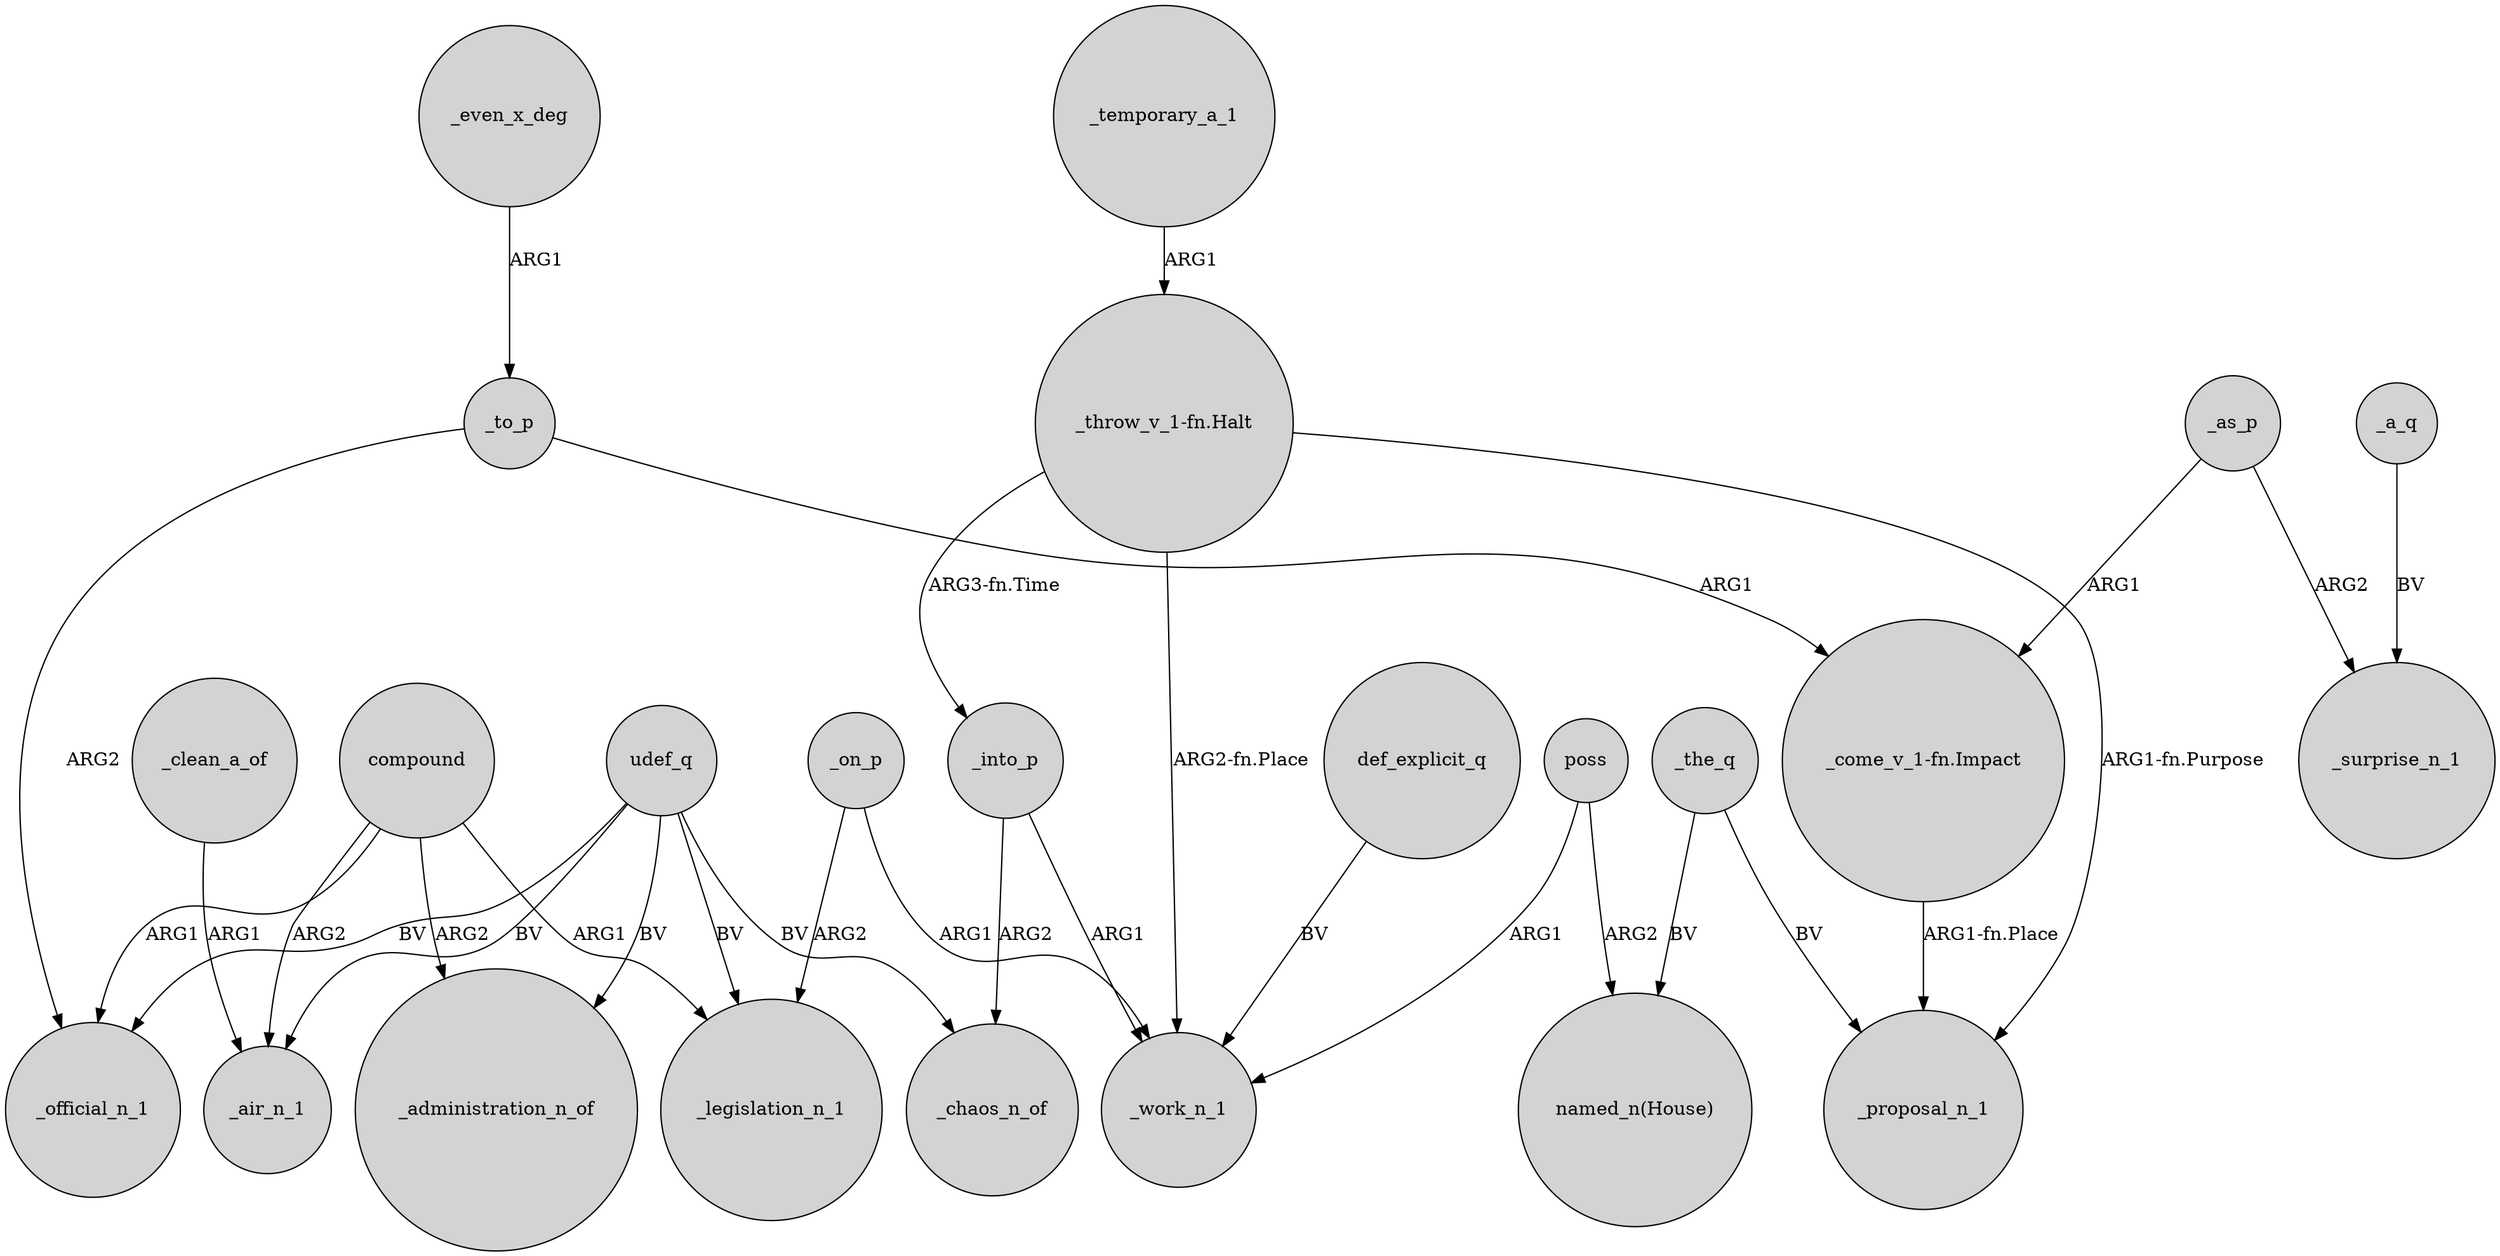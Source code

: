 digraph {
	node [shape=circle style=filled]
	_to_p -> _official_n_1 [label=ARG2]
	_as_p -> _surprise_n_1 [label=ARG2]
	_into_p -> _work_n_1 [label=ARG1]
	compound -> _air_n_1 [label=ARG2]
	udef_q -> _air_n_1 [label=BV]
	_on_p -> _work_n_1 [label=ARG1]
	"_come_v_1-fn.Impact" -> _proposal_n_1 [label="ARG1-fn.Place"]
	udef_q -> _chaos_n_of [label=BV]
	_clean_a_of -> _air_n_1 [label=ARG1]
	_the_q -> _proposal_n_1 [label=BV]
	compound -> _administration_n_of [label=ARG2]
	poss -> "named_n(House)" [label=ARG2]
	"_throw_v_1-fn.Halt" -> _into_p [label="ARG3-fn.Time"]
	udef_q -> _legislation_n_1 [label=BV]
	_on_p -> _legislation_n_1 [label=ARG2]
	poss -> _work_n_1 [label=ARG1]
	"_throw_v_1-fn.Halt" -> _work_n_1 [label="ARG2-fn.Place"]
	udef_q -> _administration_n_of [label=BV]
	_the_q -> "named_n(House)" [label=BV]
	_even_x_deg -> _to_p [label=ARG1]
	compound -> _official_n_1 [label=ARG1]
	_a_q -> _surprise_n_1 [label=BV]
	_to_p -> "_come_v_1-fn.Impact" [label=ARG1]
	_into_p -> _chaos_n_of [label=ARG2]
	udef_q -> _official_n_1 [label=BV]
	compound -> _legislation_n_1 [label=ARG1]
	_as_p -> "_come_v_1-fn.Impact" [label=ARG1]
	_temporary_a_1 -> "_throw_v_1-fn.Halt" [label=ARG1]
	def_explicit_q -> _work_n_1 [label=BV]
	"_throw_v_1-fn.Halt" -> _proposal_n_1 [label="ARG1-fn.Purpose"]
}
